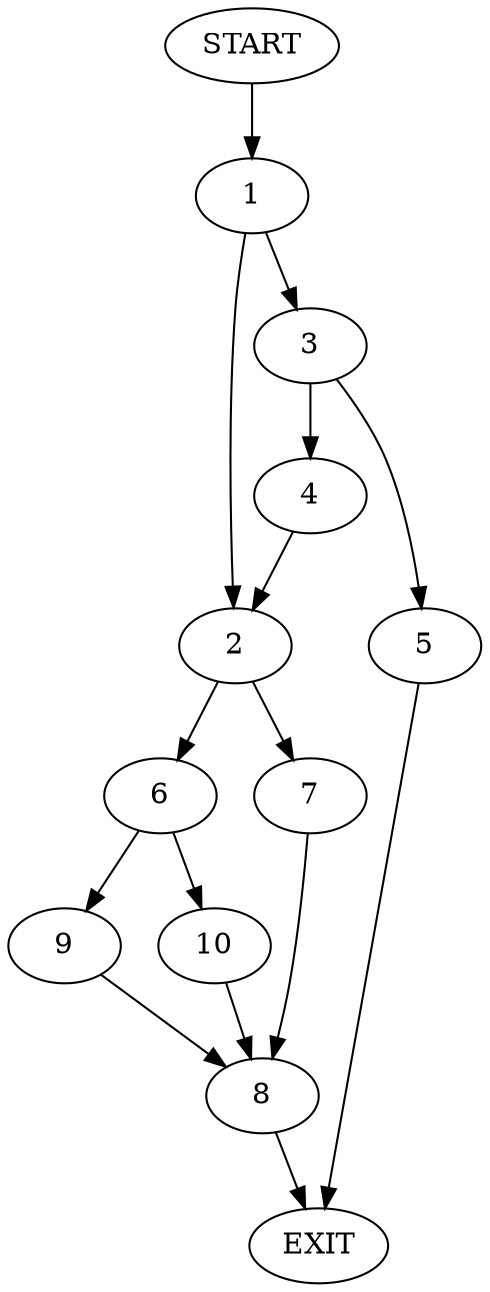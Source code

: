 digraph {
0 [label="START"]
11 [label="EXIT"]
0 -> 1
1 -> 2
1 -> 3
3 -> 4
3 -> 5
2 -> 6
2 -> 7
5 -> 11
4 -> 2
7 -> 8
6 -> 9
6 -> 10
8 -> 11
9 -> 8
10 -> 8
}
